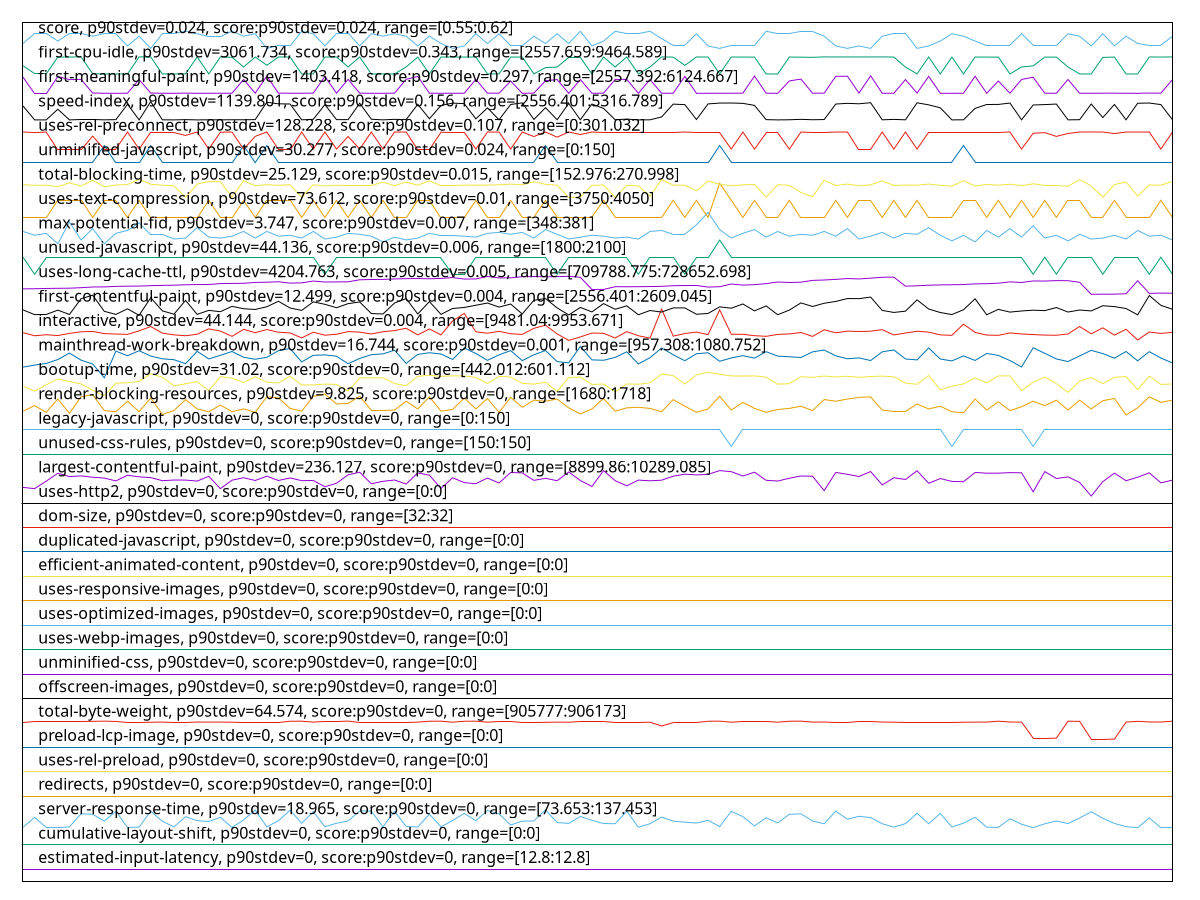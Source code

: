 reset

$estimatedInputLatencyP90Stdev0ScoreP90Stdev0Range128128 <<EOF
0 0.5000000000001847
1 0.5000000000001847
2 0.5000000000001847
3 0.5000000000001847
4 0.5000000000001847
5 0.5000000000001847
6 0.5000000000001847
7 0.5000000000001847
8 0.5000000000001847
9 0.5000000000001847
10 0.5000000000001847
11 0.5000000000001847
12 0.5000000000001847
13 0.5000000000001847
14 0.5000000000001847
15 0.5000000000001847
16 0.5000000000001847
17 0.5000000000001847
18 0.5000000000001847
19 0.5000000000001847
20 0.5000000000001847
21 0.5000000000001847
22 0.5000000000001847
23 0.5000000000001847
24 0.5000000000001847
25 0.5000000000001847
26 0.5000000000001847
27 0.5000000000001847
28 0.5000000000001847
29 0.5000000000001847
30 0.5000000000001847
31 0.5000000000001847
32 0.5000000000001847
33 0.5000000000001847
34 0.5000000000001847
35 0.5000000000001847
36 0.5000000000001847
37 0.5000000000001847
38 0.5000000000001847
39 0.5000000000001847
40 0.5000000000001847
41 0.5000000000001847
42 0.5000000000001847
43 0.5000000000001847
44 0.5000000000001847
45 0.5000000000001847
46 0.5000000000001847
47 0.5000000000001847
48 0.5000000000001847
49 0.5000000000001847
50 0.5000000000001847
51 0.5000000000001847
52 0.5000000000001847
53 0.5000000000001847
54 0.5000000000001847
55 0.5000000000001847
56 0.5000000000001847
57 0.5000000000001847
58 0.5000000000001847
59 0.5000000000001847
60 0.5000000000001847
61 0.5000000000001847
62 0.5000000000001847
63 0.5000000000001847
64 0.5000000000001847
65 0.5000000000001847
66 0.5000000000001847
67 0.5000000000001847
68 0.5000000000001847
69 0.5000000000001847
70 0.5000000000001847
71 0.5000000000001847
72 0.5000000000001847
73 0.5000000000001847
74 0.5000000000001847
75 0.5000000000001847
76 0.5000000000001847
77 0.5000000000001847
78 0.5000000000001847
79 0.5000000000001847
80 0.5000000000001847
81 0.5000000000001847
82 0.5000000000001847
83 0.5000000000001847
84 0.5000000000001847
85 0.5000000000001847
86 0.5000000000001847
87 0.5000000000001847
88 0.5000000000001847
89 0.5000000000001847
90 0.5000000000001847
91 0.5000000000001847
92 0.5000000000001847
93 0.5000000000001847
94 0.5000000000001847
95 0.5000000000001847
96 0.5000000000001847
97 0.5000000000001847
98 0.5000000000001847
99 0.5000000000001847
EOF

$cumulativeLayoutShiftP90Stdev0ScoreP90Stdev0Range00 <<EOF
0 1.5
1 1.5
2 1.5
3 1.5
4 1.5
5 1.5
6 1.5
7 1.5
8 1.5
9 1.5
10 1.5
11 1.5
12 1.5
13 1.5
14 1.5
15 1.5
16 1.5
17 1.5
18 1.5
19 1.5
20 1.5
21 1.5
22 1.5
23 1.5
24 1.5
25 1.5
26 1.5
27 1.5
28 1.5
29 1.5
30 1.5
31 1.5
32 1.5
33 1.5
34 1.5
35 1.5
36 1.5
37 1.5
38 1.5
39 1.5
40 1.5
41 1.5
42 1.5
43 1.5
44 1.5
45 1.5
46 1.5
47 1.5
48 1.5
49 1.5
50 1.5
51 1.5
52 1.5
53 1.5
54 1.5
55 1.5
56 1.5
57 1.5
58 1.5
59 1.5
60 1.5
61 1.5
62 1.5
63 1.5
64 1.5
65 1.5
66 1.5
67 1.5
68 1.5
69 1.5
70 1.5
71 1.5
72 1.5
73 1.5
74 1.5
75 1.5
76 1.5
77 1.5
78 1.5
79 1.5
80 1.5
81 1.5
82 1.5
83 1.5
84 1.5
85 1.5
86 1.5
87 1.5
88 1.5
89 1.5
90 1.5
91 1.5
92 1.5
93 1.5
94 1.5
95 1.5
96 1.5
97 1.5
98 1.5
99 1.5
EOF

$serverResponseTimeP90Stdev18965ScoreP90Stdev0Range73653137453 <<EOF
0 2.2211751791231182
1 2.6260690199171757
2 2.2126397160323408
3 2.206600473279432
4 2.23671616380727
5 2.774013212384145
6 2.7530771708407284
7 2.474317228685992
8 2.8751388943666596
9 2.2143076973640965
10 2.230596397817656
11 2.8842495234339047
12 2.4686345888384933
13 2.2397990534411356
14 2.654447709196082
15 2.491940314204956
16 2.4586612108065466
17 2.627495431538815
18 2.215814632222441
19 2.5206180897916255
20 2.9282152106750803
21 2.2371647932689145
22 2.4886158548609743
23 2.924787221455334
24 2.384729376191415
25 2.8614499441267336
26 2.2465284953658053
27 2.3845108131203574
28 2.4810006573325443
29 2.8939928350752644
30 2.883398277788733
31 2.237670939328206
32 2.876461776112535
33 2.2548453953855256
34 2.2340819036350488
35 2.760956944718333
36 2.238200092026556
37 2.497784000525866
38 2.7878286991388945
39 2.492722539932952
40 2.9088206139485964
41 2.7695154144481693
42 2.3137999079734435
43 2.472637744034707
44 2.4809776506934855
45 2.937670939328206
46 2.416421021494774
47 2.380312101492145
48 2.6625460461447448
49 2.504329389338066
50 2.3739277591533554
51 2.3669797541576285
52 2.8819603628475647
53 2.2232917899165185
54 2.3663240649444552
55 2.638860711233813
56 2.4725572207980013
57 2.4302250049299943
58 2.39455321106948
59 2.506515020048642
60 2.250221060934727
61 2.8754149740353645
62 2.657634128705712
63 2.2744700585025965
64 2.612000460132781
65 2.399384605271807
66 2.754492079142838
67 2.7715284953658053
68 2.48072457766384
69 2.364736606849405
70 2.8827540918950896
71 2.5491808321830014
72 2.6714956287385787
73 2.6209730493656735
74 2.36464458029317
75 2.2284797870242556
76 2.3707068296851377
77 2.7955244199040292
78 2.3659904686781044
79 2.788518898310655
80 2.2301592716755407
81 2.390573062512325
82 2.632223295865378
83 2.2274329849470846
84 2.217586143429961
85 2.5692196148031288
86 2.3451579570104517
87 2.208820613948596
88 2.362758035890357
89 2.47842391375797
90 2.3720182081114833
91 2.599151252218497
92 2.856687569841583
93 2.5907078156839543
94 2.3778043778347464
95 2.245401170051929
96 2.2037591533556826
97 2.6044197725629394
98 2.2045758890422666
99 2.2207610596200618
EOF

$redirectsP90Stdev0ScoreP90Stdev0Range00 <<EOF
0 3.5
1 3.5
2 3.5
3 3.5
4 3.5
5 3.5
6 3.5
7 3.5
8 3.5
9 3.5
10 3.5
11 3.5
12 3.5
13 3.5
14 3.5
15 3.5
16 3.5
17 3.5
18 3.5
19 3.5
20 3.5
21 3.5
22 3.5
23 3.5
24 3.5
25 3.5
26 3.5
27 3.5
28 3.5
29 3.5
30 3.5
31 3.5
32 3.5
33 3.5
34 3.5
35 3.5
36 3.5
37 3.5
38 3.5
39 3.5
40 3.5
41 3.5
42 3.5
43 3.5
44 3.5
45 3.5
46 3.5
47 3.5
48 3.5
49 3.5
50 3.5
51 3.5
52 3.5
53 3.5
54 3.5
55 3.5
56 3.5
57 3.5
58 3.5
59 3.5
60 3.5
61 3.5
62 3.5
63 3.5
64 3.5
65 3.5
66 3.5
67 3.5
68 3.5
69 3.5
70 3.5
71 3.5
72 3.5
73 3.5
74 3.5
75 3.5
76 3.5
77 3.5
78 3.5
79 3.5
80 3.5
81 3.5
82 3.5
83 3.5
84 3.5
85 3.5
86 3.5
87 3.5
88 3.5
89 3.5
90 3.5
91 3.5
92 3.5
93 3.5
94 3.5
95 3.5
96 3.5
97 3.5
98 3.5
99 3.5
EOF

$usesRelPreloadP90Stdev0ScoreP90Stdev0Range00 <<EOF
0 4.5
1 4.5
2 4.5
3 4.5
4 4.5
5 4.5
6 4.5
7 4.5
8 4.5
9 4.5
10 4.5
11 4.5
12 4.5
13 4.5
14 4.5
15 4.5
16 4.5
17 4.5
18 4.5
19 4.5
20 4.5
21 4.5
22 4.5
23 4.5
24 4.5
25 4.5
26 4.5
27 4.5
28 4.5
29 4.5
30 4.5
31 4.5
32 4.5
33 4.5
34 4.5
35 4.5
36 4.5
37 4.5
38 4.5
39 4.5
40 4.5
41 4.5
42 4.5
43 4.5
44 4.5
45 4.5
46 4.5
47 4.5
48 4.5
49 4.5
50 4.5
51 4.5
52 4.5
53 4.5
54 4.5
55 4.5
56 4.5
57 4.5
58 4.5
59 4.5
60 4.5
61 4.5
62 4.5
63 4.5
64 4.5
65 4.5
66 4.5
67 4.5
68 4.5
69 4.5
70 4.5
71 4.5
72 4.5
73 4.5
74 4.5
75 4.5
76 4.5
77 4.5
78 4.5
79 4.5
80 4.5
81 4.5
82 4.5
83 4.5
84 4.5
85 4.5
86 4.5
87 4.5
88 4.5
89 4.5
90 4.5
91 4.5
92 4.5
93 4.5
94 4.5
95 4.5
96 4.5
97 4.5
98 4.5
99 4.5
EOF

$preloadLcpImageP90Stdev0ScoreP90Stdev0Range00 <<EOF
0 5.5
1 5.5
2 5.5
3 5.5
4 5.5
5 5.5
6 5.5
7 5.5
8 5.5
9 5.5
10 5.5
11 5.5
12 5.5
13 5.5
14 5.5
15 5.5
16 5.5
17 5.5
18 5.5
19 5.5
20 5.5
21 5.5
22 5.5
23 5.5
24 5.5
25 5.5
26 5.5
27 5.5
28 5.5
29 5.5
30 5.5
31 5.5
32 5.5
33 5.5
34 5.5
35 5.5
36 5.5
37 5.5
38 5.5
39 5.5
40 5.5
41 5.5
42 5.5
43 5.5
44 5.5
45 5.5
46 5.5
47 5.5
48 5.5
49 5.5
50 5.5
51 5.5
52 5.5
53 5.5
54 5.5
55 5.5
56 5.5
57 5.5
58 5.5
59 5.5
60 5.5
61 5.5
62 5.5
63 5.5
64 5.5
65 5.5
66 5.5
67 5.5
68 5.5
69 5.5
70 5.5
71 5.5
72 5.5
73 5.5
74 5.5
75 5.5
76 5.5
77 5.5
78 5.5
79 5.5
80 5.5
81 5.5
82 5.5
83 5.5
84 5.5
85 5.5
86 5.5
87 5.5
88 5.5
89 5.5
90 5.5
91 5.5
92 5.5
93 5.5
94 5.5
95 5.5
96 5.5
97 5.5
98 5.5
99 5.5
EOF

$totalByteWeightP90Stdev64574ScoreP90Stdev0Range905777906173 <<EOF
0 6.51219414893626
1 6.566183510638439
2 6.566183510638439
3 6.56432180851084
4 6.56432180851084
5 6.55501329787262
6 6.5624601063832415
7 6.569906914893863
8 6.556875000000218
9 6.530811170212928
10 6.530811170212928
11 6.525226063829905
12 6.532672872340527
13 6.5289494680853295
14 6.5289494680853295
15 6.532672872340527
16 6.5289494680853295
17 6.530811170212928
18 6.525226063829905
19 6.5289494680853295
20 6.5289494680853295
21 6.5289494680853295
22 6.5289494680853295
23 6.566183510638439
24 6.568045212766037
25 6.530811170212928
26 6.568045212766037
27 6.568045212766037
28 6.571768617021462
29 6.5289494680853295
30 6.5289494680853295
31 6.5289494680853295
32 6.527087765957731
33 6.527087765957731
34 6.5289494680853295
35 6.566183510638439
36 6.568045212766037
37 6.527087765957731
38 6.566183510638439
39 6.568045212766037
40 6.527087765957731
41 6.568045212766037
42 6.568045212766037
43 6.527087765957731
44 6.527087765957731
45 6.521502659574708
46 6.5289494680853295
47 6.525226063829905
48 6.56432180851084
49 6.56432180851084
50 6.56432180851084
51 6.5289494680853295
52 6.5289494680853295
53 6.5289494680853295
54 6.527087765957731
55 6.370704787234217
56 6.5289494680853295
57 6.5289494680853295
58 6.5289494680853295
59 6.566183510638439
60 6.569906914893863
61 6.527087765957731
62 6.56432180851084
63 6.56432180851084
64 6.56432180851084
65 6.527087765957731
66 6.566183510638439
67 6.569906914893863
68 6.530811170212928
69 6.532672872340527
70 6.5289494680853295
71 6.5289494680853295
72 6.566183510638439
73 6.566183510638439
74 6.532672872340527
75 6.525226063829905
76 6.530811170212928
77 6.530811170212928
78 6.5289494680853295
79 6.5289494680853295
80 6.5289494680853295
81 6.525226063829905
82 6.5289494680853295
83 6.530811170212928
84 6.568045212766037
85 6.534534574468353
86 6.5289494680853295
87 5.869906914893818
88 5.869906914893818
89 5.873630319149015
90 6.566183510638439
91 6.5624601063832415
92 5.836396276595906
93 5.836396276595906
94 5.834534574468307
95 6.530811170212928
96 6.5624601063832415
97 6.536396276595951
98 6.532672872340527
99 6.568045212766037
EOF

$offscreenImagesP90Stdev0ScoreP90Stdev0Range00 <<EOF
0 7.5
1 7.5
2 7.5
3 7.5
4 7.5
5 7.5
6 7.5
7 7.5
8 7.5
9 7.5
10 7.5
11 7.5
12 7.5
13 7.5
14 7.5
15 7.5
16 7.5
17 7.5
18 7.5
19 7.5
20 7.5
21 7.5
22 7.5
23 7.5
24 7.5
25 7.5
26 7.5
27 7.5
28 7.5
29 7.5
30 7.5
31 7.5
32 7.5
33 7.5
34 7.5
35 7.5
36 7.5
37 7.5
38 7.5
39 7.5
40 7.5
41 7.5
42 7.5
43 7.5
44 7.5
45 7.5
46 7.5
47 7.5
48 7.5
49 7.5
50 7.5
51 7.5
52 7.5
53 7.5
54 7.5
55 7.5
56 7.5
57 7.5
58 7.5
59 7.5
60 7.5
61 7.5
62 7.5
63 7.5
64 7.5
65 7.5
66 7.5
67 7.5
68 7.5
69 7.5
70 7.5
71 7.5
72 7.5
73 7.5
74 7.5
75 7.5
76 7.5
77 7.5
78 7.5
79 7.5
80 7.5
81 7.5
82 7.5
83 7.5
84 7.5
85 7.5
86 7.5
87 7.5
88 7.5
89 7.5
90 7.5
91 7.5
92 7.5
93 7.5
94 7.5
95 7.5
96 7.5
97 7.5
98 7.5
99 7.5
EOF

$unminifiedCssP90Stdev0ScoreP90Stdev0Range00 <<EOF
0 8.5
1 8.5
2 8.5
3 8.5
4 8.5
5 8.5
6 8.5
7 8.5
8 8.5
9 8.5
10 8.5
11 8.5
12 8.5
13 8.5
14 8.5
15 8.5
16 8.5
17 8.5
18 8.5
19 8.5
20 8.5
21 8.5
22 8.5
23 8.5
24 8.5
25 8.5
26 8.5
27 8.5
28 8.5
29 8.5
30 8.5
31 8.5
32 8.5
33 8.5
34 8.5
35 8.5
36 8.5
37 8.5
38 8.5
39 8.5
40 8.5
41 8.5
42 8.5
43 8.5
44 8.5
45 8.5
46 8.5
47 8.5
48 8.5
49 8.5
50 8.5
51 8.5
52 8.5
53 8.5
54 8.5
55 8.5
56 8.5
57 8.5
58 8.5
59 8.5
60 8.5
61 8.5
62 8.5
63 8.5
64 8.5
65 8.5
66 8.5
67 8.5
68 8.5
69 8.5
70 8.5
71 8.5
72 8.5
73 8.5
74 8.5
75 8.5
76 8.5
77 8.5
78 8.5
79 8.5
80 8.5
81 8.5
82 8.5
83 8.5
84 8.5
85 8.5
86 8.5
87 8.5
88 8.5
89 8.5
90 8.5
91 8.5
92 8.5
93 8.5
94 8.5
95 8.5
96 8.5
97 8.5
98 8.5
99 8.5
EOF

$usesWebpImagesP90Stdev0ScoreP90Stdev0Range00 <<EOF
0 9.5
1 9.5
2 9.5
3 9.5
4 9.5
5 9.5
6 9.5
7 9.5
8 9.5
9 9.5
10 9.5
11 9.5
12 9.5
13 9.5
14 9.5
15 9.5
16 9.5
17 9.5
18 9.5
19 9.5
20 9.5
21 9.5
22 9.5
23 9.5
24 9.5
25 9.5
26 9.5
27 9.5
28 9.5
29 9.5
30 9.5
31 9.5
32 9.5
33 9.5
34 9.5
35 9.5
36 9.5
37 9.5
38 9.5
39 9.5
40 9.5
41 9.5
42 9.5
43 9.5
44 9.5
45 9.5
46 9.5
47 9.5
48 9.5
49 9.5
50 9.5
51 9.5
52 9.5
53 9.5
54 9.5
55 9.5
56 9.5
57 9.5
58 9.5
59 9.5
60 9.5
61 9.5
62 9.5
63 9.5
64 9.5
65 9.5
66 9.5
67 9.5
68 9.5
69 9.5
70 9.5
71 9.5
72 9.5
73 9.5
74 9.5
75 9.5
76 9.5
77 9.5
78 9.5
79 9.5
80 9.5
81 9.5
82 9.5
83 9.5
84 9.5
85 9.5
86 9.5
87 9.5
88 9.5
89 9.5
90 9.5
91 9.5
92 9.5
93 9.5
94 9.5
95 9.5
96 9.5
97 9.5
98 9.5
99 9.5
EOF

$usesOptimizedImagesP90Stdev0ScoreP90Stdev0Range00 <<EOF
0 10.5
1 10.5
2 10.5
3 10.5
4 10.5
5 10.5
6 10.5
7 10.5
8 10.5
9 10.5
10 10.5
11 10.5
12 10.5
13 10.5
14 10.5
15 10.5
16 10.5
17 10.5
18 10.5
19 10.5
20 10.5
21 10.5
22 10.5
23 10.5
24 10.5
25 10.5
26 10.5
27 10.5
28 10.5
29 10.5
30 10.5
31 10.5
32 10.5
33 10.5
34 10.5
35 10.5
36 10.5
37 10.5
38 10.5
39 10.5
40 10.5
41 10.5
42 10.5
43 10.5
44 10.5
45 10.5
46 10.5
47 10.5
48 10.5
49 10.5
50 10.5
51 10.5
52 10.5
53 10.5
54 10.5
55 10.5
56 10.5
57 10.5
58 10.5
59 10.5
60 10.5
61 10.5
62 10.5
63 10.5
64 10.5
65 10.5
66 10.5
67 10.5
68 10.5
69 10.5
70 10.5
71 10.5
72 10.5
73 10.5
74 10.5
75 10.5
76 10.5
77 10.5
78 10.5
79 10.5
80 10.5
81 10.5
82 10.5
83 10.5
84 10.5
85 10.5
86 10.5
87 10.5
88 10.5
89 10.5
90 10.5
91 10.5
92 10.5
93 10.5
94 10.5
95 10.5
96 10.5
97 10.5
98 10.5
99 10.5
EOF

$usesResponsiveImagesP90Stdev0ScoreP90Stdev0Range00 <<EOF
0 11.5
1 11.5
2 11.5
3 11.5
4 11.5
5 11.5
6 11.5
7 11.5
8 11.5
9 11.5
10 11.5
11 11.5
12 11.5
13 11.5
14 11.5
15 11.5
16 11.5
17 11.5
18 11.5
19 11.5
20 11.5
21 11.5
22 11.5
23 11.5
24 11.5
25 11.5
26 11.5
27 11.5
28 11.5
29 11.5
30 11.5
31 11.5
32 11.5
33 11.5
34 11.5
35 11.5
36 11.5
37 11.5
38 11.5
39 11.5
40 11.5
41 11.5
42 11.5
43 11.5
44 11.5
45 11.5
46 11.5
47 11.5
48 11.5
49 11.5
50 11.5
51 11.5
52 11.5
53 11.5
54 11.5
55 11.5
56 11.5
57 11.5
58 11.5
59 11.5
60 11.5
61 11.5
62 11.5
63 11.5
64 11.5
65 11.5
66 11.5
67 11.5
68 11.5
69 11.5
70 11.5
71 11.5
72 11.5
73 11.5
74 11.5
75 11.5
76 11.5
77 11.5
78 11.5
79 11.5
80 11.5
81 11.5
82 11.5
83 11.5
84 11.5
85 11.5
86 11.5
87 11.5
88 11.5
89 11.5
90 11.5
91 11.5
92 11.5
93 11.5
94 11.5
95 11.5
96 11.5
97 11.5
98 11.5
99 11.5
EOF

$efficientAnimatedContentP90Stdev0ScoreP90Stdev0Range00 <<EOF
0 12.5
1 12.5
2 12.5
3 12.5
4 12.5
5 12.5
6 12.5
7 12.5
8 12.5
9 12.5
10 12.5
11 12.5
12 12.5
13 12.5
14 12.5
15 12.5
16 12.5
17 12.5
18 12.5
19 12.5
20 12.5
21 12.5
22 12.5
23 12.5
24 12.5
25 12.5
26 12.5
27 12.5
28 12.5
29 12.5
30 12.5
31 12.5
32 12.5
33 12.5
34 12.5
35 12.5
36 12.5
37 12.5
38 12.5
39 12.5
40 12.5
41 12.5
42 12.5
43 12.5
44 12.5
45 12.5
46 12.5
47 12.5
48 12.5
49 12.5
50 12.5
51 12.5
52 12.5
53 12.5
54 12.5
55 12.5
56 12.5
57 12.5
58 12.5
59 12.5
60 12.5
61 12.5
62 12.5
63 12.5
64 12.5
65 12.5
66 12.5
67 12.5
68 12.5
69 12.5
70 12.5
71 12.5
72 12.5
73 12.5
74 12.5
75 12.5
76 12.5
77 12.5
78 12.5
79 12.5
80 12.5
81 12.5
82 12.5
83 12.5
84 12.5
85 12.5
86 12.5
87 12.5
88 12.5
89 12.5
90 12.5
91 12.5
92 12.5
93 12.5
94 12.5
95 12.5
96 12.5
97 12.5
98 12.5
99 12.5
EOF

$duplicatedJavascriptP90Stdev0ScoreP90Stdev0Range00 <<EOF
0 13.5
1 13.5
2 13.5
3 13.5
4 13.5
5 13.5
6 13.5
7 13.5
8 13.5
9 13.5
10 13.5
11 13.5
12 13.5
13 13.5
14 13.5
15 13.5
16 13.5
17 13.5
18 13.5
19 13.5
20 13.5
21 13.5
22 13.5
23 13.5
24 13.5
25 13.5
26 13.5
27 13.5
28 13.5
29 13.5
30 13.5
31 13.5
32 13.5
33 13.5
34 13.5
35 13.5
36 13.5
37 13.5
38 13.5
39 13.5
40 13.5
41 13.5
42 13.5
43 13.5
44 13.5
45 13.5
46 13.5
47 13.5
48 13.5
49 13.5
50 13.5
51 13.5
52 13.5
53 13.5
54 13.5
55 13.5
56 13.5
57 13.5
58 13.5
59 13.5
60 13.5
61 13.5
62 13.5
63 13.5
64 13.5
65 13.5
66 13.5
67 13.5
68 13.5
69 13.5
70 13.5
71 13.5
72 13.5
73 13.5
74 13.5
75 13.5
76 13.5
77 13.5
78 13.5
79 13.5
80 13.5
81 13.5
82 13.5
83 13.5
84 13.5
85 13.5
86 13.5
87 13.5
88 13.5
89 13.5
90 13.5
91 13.5
92 13.5
93 13.5
94 13.5
95 13.5
96 13.5
97 13.5
98 13.5
99 13.5
EOF

$domSizeP90Stdev0ScoreP90Stdev0Range3232 <<EOF
0 14.5
1 14.5
2 14.5
3 14.5
4 14.5
5 14.5
6 14.5
7 14.5
8 14.5
9 14.5
10 14.5
11 14.5
12 14.5
13 14.5
14 14.5
15 14.5
16 14.5
17 14.5
18 14.5
19 14.5
20 14.5
21 14.5
22 14.5
23 14.5
24 14.5
25 14.5
26 14.5
27 14.5
28 14.5
29 14.5
30 14.5
31 14.5
32 14.5
33 14.5
34 14.5
35 14.5
36 14.5
37 14.5
38 14.5
39 14.5
40 14.5
41 14.5
42 14.5
43 14.5
44 14.5
45 14.5
46 14.5
47 14.5
48 14.5
49 14.5
50 14.5
51 14.5
52 14.5
53 14.5
54 14.5
55 14.5
56 14.5
57 14.5
58 14.5
59 14.5
60 14.5
61 14.5
62 14.5
63 14.5
64 14.5
65 14.5
66 14.5
67 14.5
68 14.5
69 14.5
70 14.5
71 14.5
72 14.5
73 14.5
74 14.5
75 14.5
76 14.5
77 14.5
78 14.5
79 14.5
80 14.5
81 14.5
82 14.5
83 14.5
84 14.5
85 14.5
86 14.5
87 14.5
88 14.5
89 14.5
90 14.5
91 14.5
92 14.5
93 14.5
94 14.5
95 14.5
96 14.5
97 14.5
98 14.5
99 14.5
EOF

$usesHttp2P90Stdev0ScoreP90Stdev0Range00 <<EOF
0 15.5
1 15.5
2 15.5
3 15.5
4 15.5
5 15.5
6 15.5
7 15.5
8 15.5
9 15.5
10 15.5
11 15.5
12 15.5
13 15.5
14 15.5
15 15.5
16 15.5
17 15.5
18 15.5
19 15.5
20 15.5
21 15.5
22 15.5
23 15.5
24 15.5
25 15.5
26 15.5
27 15.5
28 15.5
29 15.5
30 15.5
31 15.5
32 15.5
33 15.5
34 15.5
35 15.5
36 15.5
37 15.5
38 15.5
39 15.5
40 15.5
41 15.5
42 15.5
43 15.5
44 15.5
45 15.5
46 15.5
47 15.5
48 15.5
49 15.5
50 15.5
51 15.5
52 15.5
53 15.5
54 15.5
55 15.5
56 15.5
57 15.5
58 15.5
59 15.5
60 15.5
61 15.5
62 15.5
63 15.5
64 15.5
65 15.5
66 15.5
67 15.5
68 15.5
69 15.5
70 15.5
71 15.5
72 15.5
73 15.5
74 15.5
75 15.5
76 15.5
77 15.5
78 15.5
79 15.5
80 15.5
81 15.5
82 15.5
83 15.5
84 15.5
85 15.5
86 15.5
87 15.5
88 15.5
89 15.5
90 15.5
91 15.5
92 15.5
93 15.5
94 15.5
95 15.5
96 15.5
97 15.5
98 15.5
99 15.5
EOF

$largestContentfulPaintP90Stdev236127ScoreP90Stdev0Range88998610289085 <<EOF
0 16.145430757619256
1 16.09507505285622
2 16.401930983899184
3 16.725285846357885
4 16.587571111365655
5 16.617105780122746
6 16.562799116975448
7 16.528793825168595
8 16.41075205075054
9 16.644434788566834
10 16.57696572379883
11 16.546887924309672
12 16.420686593705515
13 16.44689624078648
14 16.445679454012854
15 16.40452837008354
16 16.599008982009153
17 16.094661960119147
18 16.44100048527954
19 16.543084359813093
20 16.428813124964087
21 16.605830110230002
22 16.428226248385904
23 16.53387587794925
24 16.42270744937298
25 16.42860991482546
26 16.170955915282896
27 16.31464133975496
28 16.6622776208643
29 16.767195379048466
30 16.29547488635532
31 16.39508170389562
32 16.448939213034237
33 16.28230989821928
34 16.737522125550097
35 16.646459655207334
36 16.104235065672057
37 16.5417568776808
38 16.340882099991255
39 16.29787187383075
40 16.52809857734696
41 16.324795474112275
42 16.75575645880455
43 16.73998253887953
44 16.433341026208254
45 16.518528470652395
46 16.419424074342125
47 16.778314695964227
48 16.42712664200213
49 16.184348441795883
50 16.831984888913453
51 16.420070328315546
52 16.21231541986721
53 16.445024578321696
54 16.41556716765273
55 16.44102410128901
56 16.606293358872897
57 16.68708680109799
58 16.65774222247427
59 16.678074482055663
60 16.83355516611453
61 16.789717779850918
62 16.610426235501524
63 16.768999679657668
64 16.4381335767014
65 16.40554648249178
66 16.520111830373004
67 16.61341797155829
68 16.602804637016845
69 16.010874982522278
70 16.759976902096863
71 16.681709848084797
72 16.592000425141723
73 16.79466196011915
74 16.24685514571694
75 16.541423517089985
76 16.469065675961684
77 16.82757473034507
78 16.313870258302916
79 16.508473298620476
80 16.391039880103506
81 16.37633422849255
82 16.758617819494756
83 16.727184536033505
84 16.729603827517877
85 16.750893135254458
86 16.742344139826486
87 15.96527921566788
88 16.79318153621124
89 16.509800668295583
90 16.57548278834706
91 16.34865589053696
92 15.792032545056642
93 16.381263227040407
94 16.730877630085793
95 16.41944581606513
96 16.561860849170653
97 16.742327646105586
98 16.332028420555396
99 16.445400560186737
EOF

$unusedCssRulesP90Stdev0ScoreP90Stdev0Range150150 <<EOF
0 17.5
1 17.5
2 17.5
3 17.5
4 17.5
5 17.5
6 17.5
7 17.5
8 17.5
9 17.5
10 17.5
11 17.5
12 17.5
13 17.5
14 17.5
15 17.5
16 17.5
17 17.5
18 17.5
19 17.5
20 17.5
21 17.5
22 17.5
23 17.5
24 17.5
25 17.5
26 17.5
27 17.5
28 17.5
29 17.5
30 17.5
31 17.5
32 17.5
33 17.5
34 17.5
35 17.5
36 17.5
37 17.5
38 17.5
39 17.5
40 17.5
41 17.5
42 17.5
43 17.5
44 17.5
45 17.5
46 17.5
47 17.5
48 17.5
49 17.5
50 17.5
51 17.5
52 17.5
53 17.5
54 17.5
55 17.5
56 17.5
57 17.5
58 17.5
59 17.5
60 17.5
61 17.5
62 17.5
63 17.5
64 17.5
65 17.5
66 17.5
67 17.5
68 17.5
69 17.5
70 17.5
71 17.5
72 17.5
73 17.5
74 17.5
75 17.5
76 17.5
77 17.5
78 17.5
79 17.5
80 17.5
81 17.5
82 17.5
83 17.5
84 17.5
85 17.5
86 17.5
87 17.5
88 17.5
89 17.5
90 17.5
91 17.5
92 17.5
93 17.5
94 17.5
95 17.5
96 17.5
97 17.5
98 17.5
99 17.5
EOF

$legacyJavascriptP90Stdev0ScoreP90Stdev0Range0150 <<EOF
0 18.521
1 18.521
2 18.521
3 18.521
4 18.521
5 18.521
6 18.521
7 18.521
8 18.521
9 18.521
10 18.521
11 18.521
12 18.521
13 18.521
14 18.521
15 18.521
16 18.521
17 18.521
18 18.521
19 18.521
20 18.521
21 18.521
22 18.521
23 18.521
24 18.521
25 18.521
26 18.521
27 18.521
28 18.521
29 18.521
30 18.521
31 18.521
32 18.521
33 18.521
34 18.521
35 18.521
36 18.521
37 18.521
38 18.521
39 18.521
40 18.521
41 18.521
42 18.521
43 18.521
44 18.521
45 18.521
46 18.521
47 18.521
48 18.521
49 18.521
50 18.521
51 18.521
52 18.521
53 18.521
54 18.521
55 18.521
56 18.521
57 18.521
58 18.521
59 18.521
60 18.521
61 17.821
62 18.521
63 18.521
64 18.521
65 18.521
66 18.521
67 18.521
68 18.521
69 18.521
70 18.521
71 18.521
72 18.521
73 18.521
74 18.521
75 18.521
76 18.521
77 18.521
78 18.521
79 18.521
80 17.821
81 18.521
82 18.521
83 18.521
84 18.521
85 18.521
86 18.521
87 17.821
88 18.521
89 18.521
90 18.521
91 18.521
92 18.521
93 18.521
94 18.521
95 18.521
96 18.521
97 18.521
98 18.521
99 18.521
EOF

$renderBlockingResourcesP90Stdev9825ScoreP90Stdev0Range16801718 <<EOF
0 19.269000000000005
1 19.49480645161291
2 19.223838709677423
3 19.76577419354839
4 19.17867741935484
5 19.856096774193553
6 19.94641935483871
7 19.291580645161297
8 19.246419354838714
9 19.67545161290323
10 19.246419354838714
11 19.81093548387097
12 19.13351612903226
13 19.291580645161297
14 19.743193548387097
15 19.359322580645163
16 19.246419354838714
17 19.517387096774193
18 19.246419354838714
19 19.359322580645163
20 19.223838709677423
21 19.856096774193553
22 19.81093548387097
23 19.381903225806454
24 19.269000000000005
25 19.878677419354844
26 19.969
27 19.562548387096776
28 19.585129032258067
29 19.878677419354844
30 19.291580645161297
31 19.291580645161297
32 19.31416129032258
33 19.67545161290323
34 19.359322580645163
35 19.856096774193553
36 19.269000000000005
37 19.33674193548387
38 19.81093548387097
39 19.359322580645163
40 19.78835483870968
41 19.223838709677423
42 19.83351612903226
43 19.427064516129036
44 19.720612903225806
45 19.67545161290323
46 19.76577419354839
47 19.404483870967745
48 19.15609677419355
49 19.359322580645163
50 19.78835483870968
51 19.269000000000005
52 19.404483870967745
53 19.427064516129036
54 19.381903225806454
55 19.246419354838714
56 19.743193548387097
57 19.47222580645162
58 19.223838709677423
59 19.359322580645163
60 19.878677419354844
61 19.31416129032258
62 19.63029032258065
63 19.381903225806454
64 19.223838709677423
65 19.33674193548387
66 19.381903225806454
67 19.47222580645162
68 19.291580645161297
69 19.743193548387097
70 19.67545161290323
71 19.76577419354839
72 19.83351612903226
73 19.856096774193553
74 19.31416129032258
75 19.269000000000005
76 19.269000000000005
77 19.562548387096776
78 19.359322580645163
79 19.47222580645162
80 19.246419354838714
81 19.201258064516132
82 19.76577419354839
83 19.31416129032258
84 19.65287096774194
85 19.291580645161297
86 19.449645161290327
87 19.67545161290323
88 19.49480645161291
89 19.720612903225806
90 19.31416129032258
91 19.720612903225806
92 19.359322580645163
93 19.698032258064522
94 19.78835483870968
95 19.110935483870968
96 19.404483870967745
97 19.856096774193553
98 19.63029032258065
99 19.720612903225806
EOF

$bootupTimeP90Stdev3102ScoreP90Stdev0Range442012601112 <<EOF
0 20.2942525242047
1 20.086334128630707
2 20.350262206085755
3 20.588509094052558
4 20.48220204011065
5 20.38765847164592
6 20.12423869294606
7 19.902644640387276
8 20.41292818118949
9 20.43088807053942
10 20.487914349930843
11 20.799307849239284
12 20.66000978561549
13 20.304951002766252
14 20.391603838174273
15 20.478861791147995
16 20.110175760719226
17 20.68256856846473
18 20.622540905947442
19 20.440255290456435
20 20.681842427385895
21 20.45690812586445
22 20.426797475795297
23 20.701932330567082
24 20.343557503457816
25 20.345832745504843
26 20.376863174273858
27 20.36664878976487
28 20.090666770401107
29 20.63183551175657
30 20.630262206085753
31 20.63747520746888
32 20.397412966804982
33 20.31475390733057
34 20.693218637621026
35 20.741313381742742
36 20.693218637621026
37 20.715414349930843
38 20.713477973720607
39 20.65555612033195
40 20.400438554633475
41 20.695687517289073
42 20.66836040802213
43 20.41024145919779
44 20.37582237206086
45 20.453592081604427
46 20.07972624481328
47 20.64696345089903
48 20.666980739972338
49 20.36183205394191
50 20.382430255878287
51 20.05634450207469
52 20.385238001383126
53 20.37299042185339
54 20.42945999308437
55 20.789625968188105
56 20.723377697095437
57 20.380300242047024
58 20.753246300138315
59 20.865386687413555
60 20.77972624481328
61 20.71439775242047
62 20.706724861687412
63 20.71437354771784
64 20.66177672890733
65 20.37555612033195
66 20.391628042876903
67 20.680656396957122
68 20.653861791147996
69 20.707039522821574
70 20.66756165283541
71 20.69934242738589
72 20.656451694329185
73 20.687215871369297
74 20.7049821230982
75 20.675936479944674
76 20.41479194329184
77 20.37095722683264
78 20.731897752420473
79 20.141908125864454
80 20.289556811894883
81 20.38569789073306
82 20.63357825034578
83 20.42616815352697
84 20.713211721991705
85 20.715995262793914
86 20.106181984785614
87 20.451026383125868
88 20.66603675656985
89 20.395258748271093
90 20.039957918395572
91 20.499919882434302
92 20.64463979944675
93 20.397872856154912
94 20.65722624481328
95 20.686634958506225
96 20.153526383125865
97 20.701908125864456
98 20.362461376210234
99 20.385213796680496
EOF

$mainthreadWorkBreakdownP90Stdev16744ScoreP90Stdev0001Range9573081080752 <<EOF
0 21.072134663341643
1 21.157213632585204
2 21.22388029925187
3 21.384312551953442
4 21.649067331670835
5 21.358086450540306
6 21.202683291770565
7 20.635975062344123
8 21.72774563591023
9 21.538676641729005
10 21.744578553615966
11 21.525958437240234
12 21.414154613466337
13 21.37753782211138
14 21.213489609310052
15 21.72084621778886
16 21.409167082294264
17 21.55688113050707
18 21.713655860349142
19 21.47658187863674
20 21.39607481296757
21 21.475459684123038
22 21.745368246051548
23 21.834603491271835
24 21.28664006650041
25 21.557629260182875
26 21.573339983374886
27 21.519807148794683
28 21.21353117206982
29 21.43057190357439
30 21.58181878636742
31 21.616689941812137
32 21.765858686616802
33 21.22666500415628
34 21.594869492934336
35 21.66245054031588
36 21.611078969243557
37 21.38713881961762
38 21.857005818786376
39 21.632691604322527
40 21.350480465502912
41 21.577039068994175
42 21.74890108063176
43 21.339466334164584
44 21.57861845386533
45 21.752974231088942
46 21.29919201995012
47 21.24773732335826
48 21.9186433915212
49 21.37059684123025
50 21.354179551122193
51 21.471552784704897
52 21.70064671654199
53 21.203223607647544
54 21.45870989193682
55 21.857213632585204
56 21.578535328345804
57 21.33526849542809
58 21.621469659185372
59 21.66074646716542
60 21.312949293433086
61 21.448651704073153
62 21.54304073150457
63 21.44208478802993
64 21.705800498753117
65 21.524877805486284
66 21.49711388196177
67 21.467562759767247
68 21.69898420615129
69 21.77333998337489
70 21.53476974231088
71 21.415484621778884
72 21.45222610141313
73 21.34258354114712
74 21.69927514546967
75 21.77612468827931
76 21.40779551122195
77 21.368435577722355
78 21.858834580216126
79 21.404636741479635
80 21.32749625935162
81 21.532566916043233
82 21.346864505403154
83 21.632442227763924
84 21.5545536159601
85 21.34154447215295
86 21.08102909393182
87 21.86481961762262
88 21.639466334164577
89 21.408294264339148
90 21.301020781379876
91 21.53119534497091
92 21.760704904405664
93 21.626581878636735
94 21.44000665004156
95 21.713032418952615
96 21.331320033250215
97 21.70675644222777
98 21.446573566084787
99 21.24204322527015
EOF

$interactiveP90Stdev44144ScoreP90Stdev0004Range9481049953671 <<EOF
0 22.485274761666975
1 22.35813344171048
2 22.399729953513916
3 22.36770748073401
4 22.45398356382833
5 22.520822743722825
6 22.53634614738519
7 22.44678867458592
8 22.428499350124042
9 22.415646495353307
10 22.55983364724004
11 22.73634808269177
12 22.46646454944126
13 22.395312229202208
14 22.35834884133193
15 22.420855372991618
16 22.64191323091689
17 22.54819990013816
18 22.335387783570777
19 22.620475278780898
20 22.484086676962484
21 22.612146493418006
22 22.50355839632754
23 22.473712543495996
24 22.269376605240012
25 22.503676527440692
26 22.381628257024172
27 22.419856000030943
28 22.529736494850134
29 22.506568707640955
30 22.431946421424602
31 22.52083344596816
32 22.57053643446857
33 22.66601671950051
34 22.393340848515795
35 22.636270573663552
36 22.390744131569868
37 22.96631765967246
38 23.274047854712656
39 22.519889345363183
40 22.461675633329058
41 22.53898242199745
42 22.441587925235222
43 22.413707898760226
44 22.66267328386688
45 22.79154321965341
46 22.434005587617115
47 22.16848559009431
48 22.30984870392517
49 22.468010278800246
50 22.459397003371286
51 22.26631765967246
52 22.528112192044322
53 22.358697002984226
54 22.261431204109023
55 23.449044467926154
56 22.343219659618264
57 22.448440071683734
58 22.509329074110614
59 22.403624757989903
60 23.418908841641592
61 22.420419832247607
62 22.416727557604382
63 22.361112594588093
64 22.334320268465714
65 22.41342340869415
66 22.433155233262482
67 22.49119757389966
68 22.330825104796833
69 22.604243088439627
70 22.479430522881113
71 22.548323179166793
72 22.5325368254005
73 22.545389138285376
74 22.60801190445777
75 22.392525039383468
76 22.46930538595817
77 22.543665941313748
78 22.505730952132115
79 22.393980544750075
80 22.375391151004216
81 22.835108131771133
82 22.495552033039537
83 22.386063592625682
84 22.375515784747442
85 22.473517193650633
86 22.43255577205183
87 22.406244776026952
88 22.38503536424403
89 22.37949593624325
90 22.430785431012115
91 22.736896742104896
92 22.437431660841376
93 22.682414185023035
94 22.382737768281856
95 22.625690929992203
96 22.183149020928383
97 22.512572260863827
98 22.453605056568996
99 22.498508968597697
EOF

$firstContentfulPaintP90Stdev12499ScoreP90Stdev0004Range25564012609045 <<EOF
0 23.417859377941106
1 23.22390293999012
2 23.22961261596378
3 23.40740941603549
4 23.22986986510105
5 23.87494246851611
6 24.021077233003183
7 23.359157948281265
8 23.233396060592476
9 23.462297597812928
10 23.19531377672208
11 23.91734622417424
12 23.378158306816644
13 23.241377058217175
14 23.80682321068435
15 23.234930143862314
16 23.397921001210044
17 23.343727705821706
18 23.562954165732975
19 23.465293609106787
20 23.435302124322135
21 23.54690746649934
22 23.77087891811947
23 23.494152570250513
24 23.397906883879344
25 23.745883399811767
26 23.646418962040066
27 23.506836207591988
28 23.67437127683413
29 23.742074857706264
30 23.2681372428629
31 23.249041200197183
32 23.70084911486576
33 23.880249016268536
34 23.24860513153766
35 23.75781411284901
36 23.234710540940256
37 23.475348285752695
38 23.516225801102493
39 23.607892766548645
40 23.698057020570957
41 23.532837193564283
42 23.65747283198135
43 23.251478792632092
44 23.809866279747226
45 23.881880352261014
46 23.501230058710163
47 23.210852252050366
48 23.518296342939088
49 23.335492596244336
50 23.67581438175055
51 23.44281568144131
52 23.584208591404106
53 23.217346224174243
54 23.392510926365787
55 23.329453515887593
56 23.49791562317931
57 23.49868893918343
58 23.239432003764612
59 23.27188617846099
60 23.541872285214893
61 23.48738566306637
62 23.660991184511268
63 23.376388934701737
64 23.57937732711872
65 23.22027949177609
66 23.409136436158292
67 23.704315703849772
68 23.556209218841033
69 23.689570936225515
70 23.764080639089322
71 23.88316659794738
72 23.87742711872002
73 23.94255193385022
74 23.396824555192033
75 23.313185645139605
76 23.365154676645894
77 23.828620369291443
78 23.453544852776403
79 23.310426491283096
80 23.225832308519685
81 23.424227862680944
82 23.872076650383185
83 23.217816801864373
84 23.440572594451666
85 23.326802594899824
86 23.373648603952844
87 23.40523220992246
88 23.388103182001515
89 23.513763111190784
90 23.329641746963652
91 23.413733980190912
92 23.37500543629274
93 23.588851624613447
94 23.551409326401647
95 23.474218899296368
96 23.21504039349258
97 24.006128548379863
98 23.603491296553578
99 23.443380374669466
EOF

$usesLongCacheTtlP90Stdev4204763ScoreP90Stdev0005Range709788775728652698 <<EOF
0 24.27915754511917
1 24.28470821650821
2 24.295662291428503
3 24.302287901165062
4 24.306799620466524
5 24.32748653107003
6 24.35552140574542
7 24.36016003256511
8 24.37979641489932
9 24.38979737200972
10 24.39311927493588
11 24.410671704893815
12 24.4227429496168
13 24.430017085368434
14 24.446768674110306
15 24.45486053628567
16 24.458009829444407
17 24.49578540801697
18 24.503118289542495
19 24.506987522408487
20 24.5431203116898
21 24.552251553505275
22 24.56991610688138
23 24.51465415063718
24 24.525340876652937
25 24.598455971594362
26 24.56001232527981
27 24.564173505446906
28 24.56822483416179
29 24.651381984396988
30 24.662512995471822
31 24.66583489839798
32 24.686379710110263
33 24.697497787137703
34 24.702653961514173
35 24.6919847553383
36 24.705576175416194
37 24.742909955837728
38 24.681382547757796
39 24.685582768867473
40 24.787296708758333
41 24.72763403642689
42 24.732104597411094
43 24.77739983821695
44 24.78397252855229
45 24.77288187778702
46 24.779405264020877
47 24.79390470316737
48 24.754499164157302
49 24.25402965268472
50 24.255516760090142
51 24.367902476352253
52 24.36512477314991
53 24.36902203204456
54 24.37350388600097
55 24.38205767068612
56 24.408740491150084
57 24.414993132839196
58 24.418212656315777
59 24.351597141851215
60 24.368575767338566
61 24.477438082344744
62 24.434146386003167
63 24.451755444414538
64 24.49280792472011
65 24.56061444657984
66 24.540277387773237
67 24.552051040959295
68 24.627079943511323
69 24.642316751922774
70 24.6678811563104
71 24.702428235893684
72 24.686016612209556
73 24.71724644601734
74 24.755212882527676
75 24.759683885108316
76 24.39002258185598
77 24.405168291264417
78 24.429219067029415
79 24.441373306289517
80 24.44848961903073
81 24.45585688911985
82 24.484034605928397
83 24.49199591952962
84 24.512123283360555
85 24.56623103946802
86 24.54002365114402
87 24.603397855442434
88 24.59974388500742
89 24.617225393189052
90 24.612836452283883
91 24.548321662184545
92 24.057439345785564
93 24.061692047356978
94 24.063175614291136
95 24.079405264020878
96 24.61279307942338
97 24.09480596907471
98 24.105336642153006
99 24.100650968774328
EOF

$unusedJavascriptP90Stdev44136ScoreP90Stdev0006Range18002100 <<EOF
0 25.576999999999998
1 24.876999999999995
2 25.576999999999998
3 25.576999999999998
4 25.576999999999998
5 25.576999999999998
6 25.576999999999998
7 25.576999999999998
8 25.576999999999998
9 25.576999999999998
10 25.576999999999998
11 25.576999999999998
12 25.576999999999998
13 25.576999999999998
14 25.576999999999998
15 25.576999999999998
16 25.576999999999998
17 25.576999999999998
18 25.576999999999998
19 25.576999999999998
20 25.576999999999998
21 25.576999999999998
22 25.576999999999998
23 25.576999999999998
24 25.576999999999998
25 25.576999999999998
26 24.876999999999995
27 25.576999999999998
28 25.576999999999998
29 25.576999999999998
30 25.576999999999998
31 25.576999999999998
32 25.576999999999998
33 25.576999999999998
34 25.576999999999998
35 25.576999999999998
36 25.576999999999998
37 24.876999999999995
38 24.876999999999995
39 25.576999999999998
40 25.576999999999998
41 25.576999999999998
42 25.576999999999998
43 25.576999999999998
44 25.576999999999998
45 25.576999999999998
46 24.876999999999995
47 25.576999999999998
48 25.576999999999998
49 25.576999999999998
50 25.576999999999998
51 25.576999999999998
52 25.576999999999998
53 24.876999999999995
54 25.576999999999998
55 25.576999999999998
56 25.576999999999998
57 24.876999999999995
58 25.576999999999998
59 25.576999999999998
60 26.276999999999997
61 25.576999999999998
62 25.576999999999998
63 25.576999999999998
64 25.576999999999998
65 25.576999999999998
66 25.576999999999998
67 25.576999999999998
68 25.576999999999998
69 25.576999999999998
70 25.576999999999998
71 25.576999999999998
72 25.576999999999998
73 25.576999999999998
74 25.576999999999998
75 25.576999999999998
76 25.576999999999998
77 25.576999999999998
78 25.576999999999998
79 25.576999999999998
80 25.576999999999998
81 25.576999999999998
82 25.576999999999998
83 25.576999999999998
84 25.576999999999998
85 25.576999999999998
86 25.576999999999998
87 24.876999999999995
88 25.576999999999998
89 24.876999999999995
90 25.576999999999998
91 25.576999999999998
92 25.576999999999998
93 24.876999999999995
94 25.576999999999998
95 25.576999999999998
96 25.576999999999998
97 24.876999999999995
98 25.576999999999998
99 24.876999999999995
EOF

$maxPotentialFidP90Stdev3747ScoreP90Stdev0007Range348381 <<EOF
0 26.631833333333333
1 26.476277777777778
2 26.554055555555557
3 26.12627777777778
4 27.020722222222222
5 26.28183333333333
6 26.7485
7 26.12627777777778
8 26.554055555555557
9 26.670722222222224
10 26.981833333333334
11 26.515166666666666
12 26.515166666666666
13 26.320722222222223
14 26.35961111111111
15 26.78738888888889
16 26.3985
17 26.35961111111111
18 26.43738888888889
19 26.631833333333333
20 26.35961111111111
21 26.631833333333333
22 26.43738888888889
23 26.476277777777778
24 26.35961111111111
25 26.631833333333333
26 26.320722222222223
27 26.3985
28 26.554055555555557
29 26.515166666666666
30 26.43738888888889
31 26.204055555555556
32 26.3985
33 26.28183333333333
34 26.35961111111111
35 26.554055555555557
36 26.476277777777778
37 26.476277777777778
38 26.43738888888889
39 26.3985
40 26.554055555555557
41 26.592944444444445
42 26.515166666666666
43 26.592944444444445
44 26.35961111111111
45 26.70961111111111
46 26.515166666666666
47 26.320722222222223
48 26.3985
49 26.476277777777778
50 26.43738888888889
51 26.35961111111111
52 26.3985
53 26.320722222222223
54 26.631833333333333
55 26.670722222222224
56 26.515166666666666
57 26.515166666666666
58 26.904055555555555
59 27.40961111111111
60 26.70961111111111
61 26.35961111111111
62 26.554055555555557
63 26.70961111111111
64 26.3985
65 26.631833333333333
66 26.43738888888889
67 26.515166666666666
68 26.476277777777778
69 26.631833333333333
70 26.43738888888889
71 26.7485
72 26.320722222222223
73 26.43738888888889
74 26.592944444444445
75 26.35961111111111
76 26.554055555555557
77 26.515166666666666
78 26.78738888888889
79 26.476277777777778
80 26.242944444444447
81 26.476277777777778
82 26.204055555555556
83 26.670722222222224
84 26.3985
85 26.7485
86 26.3985
87 26.865166666666667
88 26.35961111111111
89 26.476277777777778
90 26.242944444444447
91 26.515166666666666
92 26.320722222222223
93 26.35961111111111
94 26.476277777777778
95 26.320722222222223
96 26.670722222222224
97 26.43738888888889
98 26.476277777777778
99 26.28183333333333
EOF

$usesTextCompressionP90Stdev73612ScoreP90Stdev001Range37504050 <<EOF
0 27.206
1 27.206
2 27.206
3 27.906000000000002
4 27.906000000000002
5 27.906000000000002
6 27.206
7 27.906000000000002
8 27.906000000000002
9 27.206
10 27.906000000000002
11 27.206
12 27.206
13 27.206
14 27.206
15 27.206
16 27.906000000000002
17 27.206
18 27.206
19 27.906000000000002
20 27.206
21 27.906000000000002
22 27.906000000000002
23 27.906000000000002
24 27.206
25 27.906000000000002
26 27.206
27 27.906000000000002
28 27.206
29 27.906000000000002
30 27.206
31 27.906000000000002
32 27.206
33 27.206
34 27.906000000000002
35 27.906000000000002
36 27.206
37 27.206
38 27.206
39 27.906000000000002
40 27.206
41 27.206
42 27.906000000000002
43 27.206
44 27.206
45 27.906000000000002
46 27.206
47 27.206
48 27.206
49 27.206
50 27.906000000000002
51 27.206
52 27.206
53 27.206
54 27.206
55 27.206
56 27.906000000000002
57 27.206
58 27.906000000000002
59 27.206
60 28.606
61 27.906000000000002
62 27.206
63 27.906000000000002
64 27.206
65 27.206
66 27.906000000000002
67 27.206
68 27.206
69 27.206
70 27.906000000000002
71 27.206
72 27.906000000000002
73 27.906000000000002
74 27.206
75 27.906000000000002
76 27.206
77 27.906000000000002
78 27.206
79 27.206
80 27.206
81 27.906000000000002
82 27.906000000000002
83 27.206
84 27.906000000000002
85 27.206
86 27.906000000000002
87 27.206
88 27.906000000000002
89 27.206
90 27.906000000000002
91 27.906000000000002
92 27.206
93 27.206
94 27.906000000000002
95 27.206
96 27.206
97 27.206
98 27.906000000000002
99 27.206
EOF

$totalBlockingTimeP90Stdev25129ScoreP90Stdev0015Range152976270998 <<EOF
0 28.547175979729733
1 28.52088498873873
2 28.527689493243244
3 28.464604673423423
4 28.622267376126132
5 28.489835259009013
6 28.729491295045044
7 28.46461949324324
8 28.5338258445946
9 28.552744448198194
10 28.767317466216213
11 28.565527331081082
12 28.527689493243244
13 28.495953006756757
14 28.029491295045045
15 28.57076471846847
16 28.679027916666666
17 28.66568724099099
18 28.04210390765766
19 28.710560709459468
20 28.50246426801802
21 28.546608412162165
22 28.521274087837842
23 28.546589808558554
24 28.029491295045045
25 28.546413547297295
26 28.49604129504504
27 28.521366475225218
28 28.527689493243244
29 28.52766111486486
30 28.515035889639645
31 28.647501114864873
32 28.508770574324327
33 28.653815619369368
34 28.527681295045046
35 28.704243051801797
36 28.527689493243244
37 28.527689493243244
38 28.53018679054054
39 28.527667736486485
40 28.533995799549558
41 28.54030210585585
42 28.57181692567568
43 28.540302105855858
44 28.666428231981982
45 28.559221024774782
46 28.527689493243244
47 28.023036790540544
48 28.042103907657662
49 28.521383186936937
50 28.53399579954955
51 28.029380934684692
52 28.52108363738739
53 28.496157961711713
54 28.073635439189193
55 28.75786967342342
56 28.527625168918924
57 28.52719760135135
58 28.294356159909913
59 28.69746471846847
60 28.56237417792794
61 28.508744403153155
62 28.54030210585586
63 28.55920525900902
64 28.035797601351355
65 28.546608412162165
66 28.521359222972976
67 28.23129309684685
68 28.054189943693693
69 28.729333637387388
70 28.515043772522525
71 28.57183363738739
72 28.502460484234234
73 28.540281295045045
74 28.704266069819813
75 28.51504282657658
76 28.533532286036042
77 28.52766899774775
78 28.57183363738739
79 28.520276430180186
80 28.489851655405406
81 28.710572376126127
82 28.489845664414414
83 28.559221024774775
84 28.52768224099099
85 28.565527331081082
86 28.508765213963958
87 28.584112015765772
88 28.521383186936937
89 28.521383186936934
90 28.4835453490991
91 28.753918772522514
92 28.496157961711713
93 28.035797601351355
94 28.546608412162165
95 28.660121925675675
96 28.0799417454955
97 28.533995799549544
98 28.527678772522524
99 28.68425300675675
EOF

$unminifiedJavascriptP90Stdev30277ScoreP90Stdev0024Range0150 <<EOF
0 29.451
1 29.451
2 29.451
3 29.451
4 29.451
5 29.451
6 29.451
7 30.151
8 29.451
9 29.451
10 29.451
11 30.151
12 29.451
13 29.451
14 29.451
15 29.451
16 29.451
17 29.451
18 29.451
19 30.151
20 29.451
21 30.151
22 29.451
23 29.451
24 29.451
25 29.451
26 29.451
27 29.451
28 29.451
29 29.451
30 29.451
31 29.451
32 29.451
33 29.451
34 29.451
35 29.451
36 29.451
37 29.451
38 29.451
39 29.451
40 29.451
41 29.451
42 29.451
43 29.451
44 29.451
45 30.151
46 29.451
47 29.451
48 29.451
49 29.451
50 29.451
51 29.451
52 29.451
53 29.451
54 29.451
55 29.451
56 29.451
57 29.451
58 29.451
59 29.451
60 30.151
61 29.451
62 29.451
63 29.451
64 29.451
65 29.451
66 29.451
67 29.451
68 29.451
69 29.451
70 29.451
71 29.451
72 29.451
73 29.451
74 29.451
75 29.451
76 29.451
77 29.451
78 29.451
79 29.451
80 29.451
81 30.151
82 29.451
83 29.451
84 29.451
85 29.451
86 29.451
87 29.451
88 29.451
89 29.451
90 29.451
91 29.451
92 29.451
93 29.451
94 29.451
95 29.451
96 29.451
97 29.451
98 29.451
99 29.451
EOF

$usesRelPreconnectP90Stdev128228ScoreP90Stdev0107Range0301032 <<EOF
0 30.704872505897892
1 30.68200938963739
2 30.70435055951723
3 30.005315228274345
4 30.005315228274345
5 30.005315228274345
6 30.537833352568544
7 30.005315228274345
8 30.005315228274345
9 30.70435055951723
10 30.005315228274345
11 30.70435055951723
12 30.70435055951723
13 30.70435055951723
14 30.564529513575337
15 30.70435055951723
16 30.005315228274345
17 30.69818739916897
18 30.70435055951723
19 30.005315228274345
20 30.526126844941242
21 30.705315228274344
22 30.005315228274345
23 30.005315228274345
24 30.70435055951723
25 30.005315228274345
26 30.70435055951723
27 30.005315228274345
28 30.522112048573323
29 30.005315228274345
30 30.70435055951723
31 30.005315228274345
32 30.704914448017764
33 30.70435055951723
34 30.005315228274345
35 30.005315228274345
36 30.697702734245983
37 30.70435055951723
38 30.70435055951723
39 30.005315228274345
40 30.7049517299021
41 30.70435055951723
42 30.005315228274345
43 30.704625513414186
44 30.520683684353195
45 30.704513667761187
46 30.49481937843051
47 30.70516144050147
48 30.60199314503224
49 30.70473269883164
50 30.70435055951723
51 30.70435055951723
52 30.70435055951723
53 30.70435055951723
54 30.70435055951723
55 30.70435055951723
56 30.70435055951723
57 30.704564930352145
58 30.70435055951723
59 30.704392501637106
60 30.70435055951723
61 30.005315228274345
62 30.70435055951723
63 30.005315228274345
64 30.70435055951723
65 30.70435055951723
66 30.005315228274345
67 30.70435055951723
68 30.704681436240683
69 30.704825903542474
70 30.70435055951723
71 30.705403772749634
72 30.005315228274345
73 30.005315228274345
74 30.70507289602618
75 30.005315228274345
76 30.70435055951723
77 30.005315228274345
78 30.70435055951723
79 30.70435055951723
80 30.70435055951723
81 30.70435055951723
82 30.70435055951723
83 30.704448424463603
84 30.70435055951723
85 30.70590241795259
86 30.005315228274345
87 30.65437419367557
88 30.678269551681883
89 30.525336933381418
90 30.645223821082936
91 30.70435055951723
92 30.706755241056705
93 30.70435055951723
94 30.64229253427834
95 30.70435055951723
96 30.705147459794848
97 30.70435055951723
98 30.005315228274345
99 30.70504027437739
EOF

$speedIndexP90Stdev1139801ScoreP90Stdev0156Range25564015316789 <<EOF
0 31.772364057283063
1 31.201792451816903
2 31.201891091855146
3 31.638739475976337
4 31.20189553607665
5 31.228504292044384
6 31.22862585636348
7 31.204129109667836
8 31.211960728842545
9 31.84115660403769
10 31.201298547053998
11 31.949333435660982
12 31.204457358784104
13 31.20209433369218
14 31.211993492423595
15 31.201982957165484
16 31.20479877797141
17 31.203862537674382
18 31.207649881560243
19 31.20596270332374
20 31.213601223707904
21 31.924452286057164
22 31.86012134047689
23 31.852522130823125
24 31.204798534081206
25 31.224473919349403
26 31.827460202673933
27 31.212591934476254
28 31.21133421701729
29 31.88492846705724
30 31.228606849764287
31 31.202226738974282
32 31.224673147741534
33 31.213131449399622
34 31.841467383494585
35 31.24825165311079
36 31.792314774564222
37 31.889739644436535
38 31.867747126637774
39 31.24413290641109
40 31.693809495274593
41 31.207129582457434
42 31.833415562794432
43 31.898620278009915
44 31.21865340638851
45 31.70267588725017
46 31.2065835393886
47 31.876201840678124
48 31.206878375546857
49 31.850756808346596
50 31.67252978282959
51 31.205574375920445
52 31.234899734248664
53 31.201679178366398
54 31.204705313825286
55 31.32223362663536
56 31.847541795392267
57 31.827257754702924
58 31.216400250235854
59 31.856074025247395
60 31.890626768836675
61 31.89371971754165
62 31.879134601836817
63 31.795990639335447
64 31.21195499886696
65 31.2017298533311
66 31.206943341658175
67 31.224133642629983
68 31.20800881698331
69 31.215263464197466
70 31.85125748954811
71 31.880232849525854
72 31.861000076138474
73 31.90597969244229
74 31.2047798358322
75 31.222076235105394
76 31.2042327088069
77 31.901792451816906
78 31.818744779964554
79 31.69734949759099
80 31.201825783478178
81 31.20525325381793
82 31.673351411568053
83 31.832675096299088
84 31.83471696242839
85 31.892216077840065
86 31.20437944941324
87 31.81181330922016
88 31.82876458983333
89 31.8498230779439
90 31.203619189448172
91 31.20976692874083
92 31.851767418102803
93 31.297406647481537
94 31.835544408595386
95 31.20611689613077
96 31.88274337125998
97 31.892798371442392
98 31.82819239036918
99 31.20558413152862
EOF

$firstMeaningfulPaintP90Stdev1403418ScoreP90Stdev0297Range25573926124667 <<EOF
0 32.95535360151111
1 32.291070002708885
2 32.29114319720632
3 32.97980260465262
4 32.8534309475269
5 32.861076374192216
6 32.30128928170287
7 32.292803887854426
8 32.29119169861505
9 32.29412607406031
10 32.8538438127525
11 32.299959514638324
12 32.29304746064216
13 32.291294010044425
14 32.29854267829525
15 32.29121136460914
16 32.2933008061018
17 32.29260608173596
18 32.295416428703156
19 32.858455850317256
20 32.29378000886779
21 32.99684884903951
22 32.29808189480388
23 32.29453443500915
24 32.29330062512639
25 32.29776146779385
26 32.980987058520554
27 32.294697031357
28 32.8632667798529
29 32.29771264465106
30 32.29163705898017
31 32.29139225958136
32 32.29718415624957
33 32.86488047722065
34 32.98137666840652
35 32.297914412120065
36 32.29120854943616
37 32.29429337576872
38 32.29481740011019
39 32.86058128580728
40 32.29714836333599
41 32.2950303478376
42 32.79147930587889
43 32.29142350800141
44 32.29858168854937
45 32.806344183321194
46 32.85431875254227
47 32.290902701000476
48 32.855180597641116
49 32.292500512749285
50 32.29686322653008
51 32.85814336611669
52 32.86248375959744
53 32.29098594968711
54 32.85747697445604
55 32.29242309549239
56 32.29458267500896
57 32.98541693428525
58 32.29126907565519
59 32.29168511800458
60 32.29514617209727
61 32.29444768746467
62 32.29667320235406
63 32.996296491992844
64 32.29562696342516
65 32.29102355235475
66 32.79790172086066
67 32.87336520749261
68 32.29532996267598
69 32.29703957700877
70 32.98638119135535
71 32.99099198220064
72 32.299447776516054
73 33.00822385708286
74 32.29328675034529
75 32.29221455149985
76 32.85251281907688
77 32.298822104321694
78 32.98608020914725
79 32.29217918086222
80 32.29109473601434
81 32.293638043716186
82 32.98886975399697
83 32.29099198220064
84 32.79483752572436
85 32.29238911233287
86 32.85886686557204
87 32.948862214791376
88 32.29317494776131
89 32.29478582995608
90 32.85490209660008
91 32.29350351866459
92 32.29300704280155
93 32.29574841803078
94 32.29526843103803
95 32.294278897736255
96 32.290956390370845
97 32.30109764885658
98 32.29593608952652
99 32.85533724190896
EOF

$firstCpuIdleP90Stdev3061734ScoreP90Stdev0343Range25576599464589 <<EOF
0 33.41833956882254
1 33.08261517750642
2 33.08265216950523
3 33.77481409341438
4 33.77800725494688
5 33.784483984830956
6 33.08777993127444
7 33.08349147121012
8 33.08267668178576
9 33.08415969508314
10 33.78199682169333
11 33.77975785047741
12 33.08361457123253
13 33.082728389283005
14 33.086391816681704
15 33.78178163801674
16 33.08374261029655
17 33.781371169106855
18 33.764961965590466
19 33.36936810753986
20 33.77850733799014
21 33.43931098335708
22 33.77919451518123
23 33.77817747911723
24 33.083742518832814
25 33.08599699823286
26 33.775244724996135
27 33.77650015619973
28 33.3717995184507
29 33.77932085708486
30 33.08290176387084
31 33.08277804392756
32 33.08570522892356
33 33.37261507007283
34 33.775703629034126
35 33.08607429525016
36 33.7756950314432
37 33.77920662904458
38 33.77622907801943
39 33.77950282926363
40 33.08568713942964
41 33.08461670887064
42 33.77723660185517
43 33.77644137550711
44 33.08641153219755
45 33.34303122715584
46 33.367277246596096
47 33.75971611397891
48 33.76396318162258
49 33.08333814750516
50 33.77762074953513
51 33.36921018016032
52 33.779695553512376
53 33.08257269768361
54 33.368873390368954
55 33.78261517750642
56 33.77375774827031
57 33.433533371762614
58 33.78004606286375
59 33.7761585493184
60 33.08467524565997
61 33.77602035777999
62 33.776082431167005
63 33.774341144612
64 33.0849182343115
65 33.08259170181487
66 33.77703422310124
67 33.770588407959025
68 33.76477761535464
69 33.78313225247881
70 33.77822410529595
71 33.7805200482551
72 33.77980518804072
73 33.780334234599536
74 33.78320328931169
75 33.77563570196818
76 33.3663645401639
77 33.08653303668596
78 33.77937532881938
79 33.083175748565324
80 33.775117692033184
81 33.08391304788228
82 33.77850355748917
83 33.77550600639433
84 33.775165110897596
85 33.08328184649598
86 33.369575831840876
87 33.415058866334604
88 33.77547622986781
89 33.77529025361006
90 33.3675720646965
91 33.083845059840506
92 33.08359414433209
93 33.761401485704944
94 33.775420741869596
95 33.084236931124615
96 33.08255775860717
97 33.77920063308873
98 33.777386764980015
99 33.779818724673255
EOF

$scoreP90Stdev0024ScoreP90Stdev0024Range055062 <<EOF
0 34.330999999999996
1 34.730999999999995
2 34.730999999999995
3 34.431
4 34.730999999999995
5 34.730999999999995
6 34.63099999999999
7 34.730999999999995
8 34.730999999999995
9 34.230999999999995
10 34.63099999999999
11 34.131
12 34.730999999999995
13 34.730999999999995
14 34.830999999999996
15 34.730999999999995
16 34.63099999999999
17 34.63099999999999
18 34.830999999999996
19 34.63099999999999
20 34.730999999999995
21 34.131
22 34.230999999999995
23 34.230999999999995
24 34.830999999999996
25 34.730999999999995
26 34.230999999999995
27 34.730999999999995
28 34.730999999999995
29 34.230999999999995
30 34.730999999999995
31 34.63099999999999
32 34.730999999999995
33 34.63099999999999
34 34.230999999999995
35 34.63099999999999
36 34.330999999999996
37 34.131
38 34.230999999999995
39 34.730999999999995
40 34.330999999999996
41 34.730999999999995
42 34.230999999999995
43 34.230999999999995
44 34.63099999999999
45 34.330999999999996
46 34.730999999999995
47 34.330999999999996
48 34.830999999999996
49 34.230999999999995
50 34.431
51 34.830999999999996
52 34.730999999999995
53 34.730999999999995
54 34.830999999999996
55 34.531
56 34.230999999999995
57 34.230999999999995
58 34.730999999999995
59 34.230999999999995
60 34.131
61 34.230999999999995
62 34.230999999999995
63 34.230999999999995
64 34.830999999999996
65 34.730999999999995
66 34.730999999999995
67 34.830999999999996
68 34.830999999999996
69 34.63099999999999
70 34.230999999999995
71 34.131
72 34.230999999999995
73 34.131
74 34.63099999999999
75 34.730999999999995
76 34.730999999999995
77 34.131
78 34.230999999999995
79 34.431
80 34.730999999999995
81 34.63099999999999
82 34.431
83 34.230999999999995
84 34.230999999999995
85 34.230999999999995
86 34.730999999999995
87 34.230999999999995
88 34.230999999999995
89 34.230999999999995
90 34.730999999999995
91 34.63099999999999
92 34.230999999999995
93 34.730999999999995
94 34.230999999999995
95 34.63099999999999
96 34.330999999999996
97 34.230999999999995
98 34.230999999999995
99 34.63099999999999
EOF

unset key
unset tics
set xrange [0:99]
set yrange [0:35.2]

set label "estimated-input-latency, p90stdev=0, score:p90stdev=0, range=[12.8:12.8]" at character 4.2, first 1 left front
set label "cumulative-layout-shift, p90stdev=0, score:p90stdev=0, range=[0:0]" at character 4.2, first 2 left front
set label "server-response-time, p90stdev=18.965, score:p90stdev=0, range=[73.653:137.453]" at character 4.2, first 3 left front
set label "redirects, p90stdev=0, score:p90stdev=0, range=[0:0]" at character 4.2, first 4 left front
set label "uses-rel-preload, p90stdev=0, score:p90stdev=0, range=[0:0]" at character 4.2, first 5 left front
set label "preload-lcp-image, p90stdev=0, score:p90stdev=0, range=[0:0]" at character 4.2, first 6 left front
set label "total-byte-weight, p90stdev=64.574, score:p90stdev=0, range=[905777:906173]" at character 4.2, first 7 left front
set label "offscreen-images, p90stdev=0, score:p90stdev=0, range=[0:0]" at character 4.2, first 8 left front
set label "unminified-css, p90stdev=0, score:p90stdev=0, range=[0:0]" at character 4.2, first 9 left front
set label "uses-webp-images, p90stdev=0, score:p90stdev=0, range=[0:0]" at character 4.2, first 10 left front
set label "uses-optimized-images, p90stdev=0, score:p90stdev=0, range=[0:0]" at character 4.2, first 11 left front
set label "uses-responsive-images, p90stdev=0, score:p90stdev=0, range=[0:0]" at character 4.2, first 12 left front
set label "efficient-animated-content, p90stdev=0, score:p90stdev=0, range=[0:0]" at character 4.2, first 13 left front
set label "duplicated-javascript, p90stdev=0, score:p90stdev=0, range=[0:0]" at character 4.2, first 14 left front
set label "dom-size, p90stdev=0, score:p90stdev=0, range=[32:32]" at character 4.2, first 15 left front
set label "uses-http2, p90stdev=0, score:p90stdev=0, range=[0:0]" at character 4.2, first 16 left front
set label "largest-contentful-paint, p90stdev=236.127, score:p90stdev=0, range=[8899.86:10289.085]" at character 4.2, first 17 left front
set label "unused-css-rules, p90stdev=0, score:p90stdev=0, range=[150:150]" at character 4.2, first 18 left front
set label "legacy-javascript, p90stdev=0, score:p90stdev=0, range=[0:150]" at character 4.2, first 19 left front
set label "render-blocking-resources, p90stdev=9.825, score:p90stdev=0, range=[1680:1718]" at character 4.2, first 20 left front
set label "bootup-time, p90stdev=31.02, score:p90stdev=0, range=[442.012:601.112]" at character 4.2, first 21 left front
set label "mainthread-work-breakdown, p90stdev=16.744, score:p90stdev=0.001, range=[957.308:1080.752]" at character 4.2, first 22 left front
set label "interactive, p90stdev=44.144, score:p90stdev=0.004, range=[9481.04:9953.671]" at character 4.2, first 23 left front
set label "first-contentful-paint, p90stdev=12.499, score:p90stdev=0.004, range=[2556.401:2609.045]" at character 4.2, first 24 left front
set label "uses-long-cache-ttl, p90stdev=4204.763, score:p90stdev=0.005, range=[709788.775:728652.698]" at character 4.2, first 25 left front
set label "unused-javascript, p90stdev=44.136, score:p90stdev=0.006, range=[1800:2100]" at character 4.2, first 26 left front
set label "max-potential-fid, p90stdev=3.747, score:p90stdev=0.007, range=[348:381]" at character 4.2, first 27 left front
set label "uses-text-compression, p90stdev=73.612, score:p90stdev=0.01, range=[3750:4050]" at character 4.2, first 28 left front
set label "total-blocking-time, p90stdev=25.129, score:p90stdev=0.015, range=[152.976:270.998]" at character 4.2, first 29 left front
set label "unminified-javascript, p90stdev=30.277, score:p90stdev=0.024, range=[0:150]" at character 4.2, first 30 left front
set label "uses-rel-preconnect, p90stdev=128.228, score:p90stdev=0.107, range=[0:301.032]" at character 4.2, first 31 left front
set label "speed-index, p90stdev=1139.801, score:p90stdev=0.156, range=[2556.401:5316.789]" at character 4.2, first 32 left front
set label "first-meaningful-paint, p90stdev=1403.418, score:p90stdev=0.297, range=[2557.392:6124.667]" at character 4.2, first 33 left front
set label "first-cpu-idle, p90stdev=3061.734, score:p90stdev=0.343, range=[2557.659:9464.589]" at character 4.2, first 34 left front
set label "score, p90stdev=0.024, score:p90stdev=0.024, range=[0.55:0.62]" at character 4.2, first 35 left front
set terminal svg size 640, 4200 enhanced background rgb 'white'
set output "reports/report_00033_2021-03-01T14-23-16.841Z/correlation/astro-inner/correlation.svg"

plot $estimatedInputLatencyP90Stdev0ScoreP90Stdev0Range128128 with line, \
     $cumulativeLayoutShiftP90Stdev0ScoreP90Stdev0Range00 with line, \
     $serverResponseTimeP90Stdev18965ScoreP90Stdev0Range73653137453 with line, \
     $redirectsP90Stdev0ScoreP90Stdev0Range00 with line, \
     $usesRelPreloadP90Stdev0ScoreP90Stdev0Range00 with line, \
     $preloadLcpImageP90Stdev0ScoreP90Stdev0Range00 with line, \
     $totalByteWeightP90Stdev64574ScoreP90Stdev0Range905777906173 with line, \
     $offscreenImagesP90Stdev0ScoreP90Stdev0Range00 with line, \
     $unminifiedCssP90Stdev0ScoreP90Stdev0Range00 with line, \
     $usesWebpImagesP90Stdev0ScoreP90Stdev0Range00 with line, \
     $usesOptimizedImagesP90Stdev0ScoreP90Stdev0Range00 with line, \
     $usesResponsiveImagesP90Stdev0ScoreP90Stdev0Range00 with line, \
     $efficientAnimatedContentP90Stdev0ScoreP90Stdev0Range00 with line, \
     $duplicatedJavascriptP90Stdev0ScoreP90Stdev0Range00 with line, \
     $domSizeP90Stdev0ScoreP90Stdev0Range3232 with line, \
     $usesHttp2P90Stdev0ScoreP90Stdev0Range00 with line, \
     $largestContentfulPaintP90Stdev236127ScoreP90Stdev0Range88998610289085 with line, \
     $unusedCssRulesP90Stdev0ScoreP90Stdev0Range150150 with line, \
     $legacyJavascriptP90Stdev0ScoreP90Stdev0Range0150 with line, \
     $renderBlockingResourcesP90Stdev9825ScoreP90Stdev0Range16801718 with line, \
     $bootupTimeP90Stdev3102ScoreP90Stdev0Range442012601112 with line, \
     $mainthreadWorkBreakdownP90Stdev16744ScoreP90Stdev0001Range9573081080752 with line, \
     $interactiveP90Stdev44144ScoreP90Stdev0004Range9481049953671 with line, \
     $firstContentfulPaintP90Stdev12499ScoreP90Stdev0004Range25564012609045 with line, \
     $usesLongCacheTtlP90Stdev4204763ScoreP90Stdev0005Range709788775728652698 with line, \
     $unusedJavascriptP90Stdev44136ScoreP90Stdev0006Range18002100 with line, \
     $maxPotentialFidP90Stdev3747ScoreP90Stdev0007Range348381 with line, \
     $usesTextCompressionP90Stdev73612ScoreP90Stdev001Range37504050 with line, \
     $totalBlockingTimeP90Stdev25129ScoreP90Stdev0015Range152976270998 with line, \
     $unminifiedJavascriptP90Stdev30277ScoreP90Stdev0024Range0150 with line, \
     $usesRelPreconnectP90Stdev128228ScoreP90Stdev0107Range0301032 with line, \
     $speedIndexP90Stdev1139801ScoreP90Stdev0156Range25564015316789 with line, \
     $firstMeaningfulPaintP90Stdev1403418ScoreP90Stdev0297Range25573926124667 with line, \
     $firstCpuIdleP90Stdev3061734ScoreP90Stdev0343Range25576599464589 with line, \
     $scoreP90Stdev0024ScoreP90Stdev0024Range055062 with line

reset
